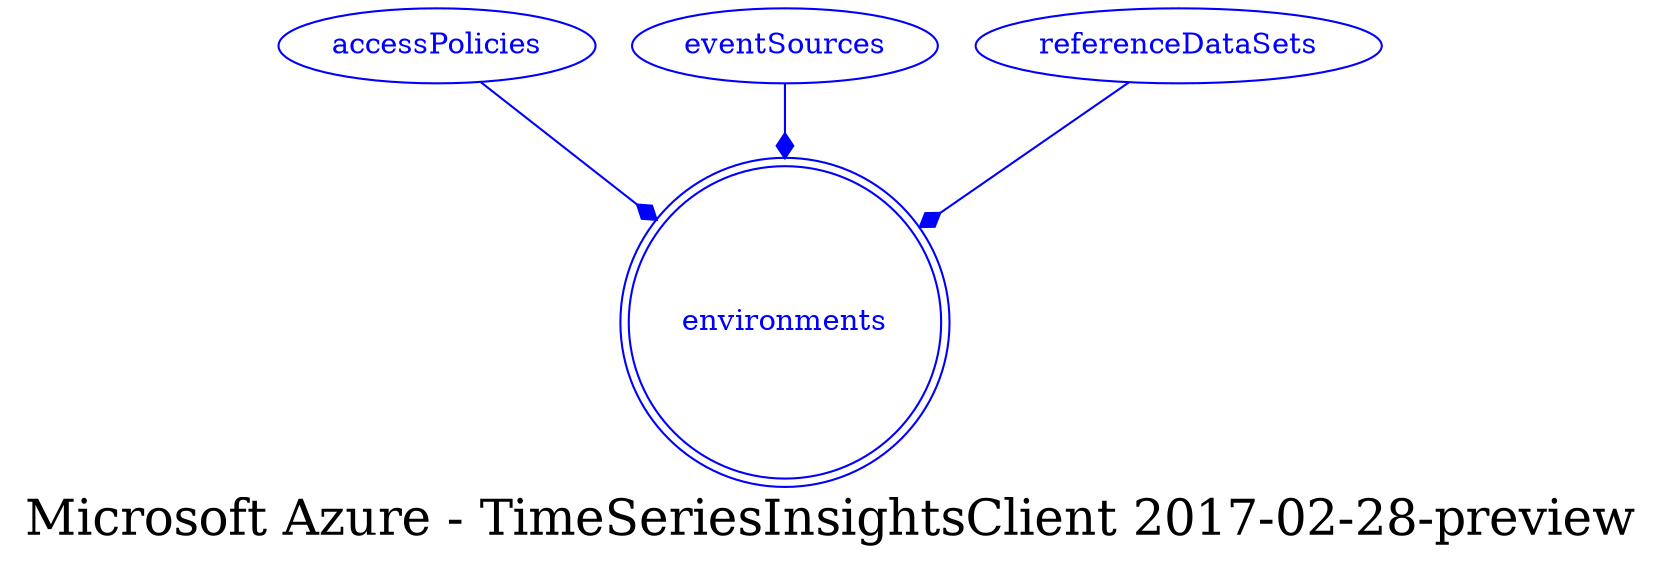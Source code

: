 digraph LexiconGraph {
graph[label="Microsoft Azure - TimeSeriesInsightsClient 2017-02-28-preview", fontsize=24]
splines=true
"environments" [color=blue, fontcolor=blue, shape=doublecircle]
"accessPolicies" -> "environments" [color=blue, fontcolor=blue, arrowhead=diamond, arrowtail=none]
"accessPolicies" [color=blue, fontcolor=blue, shape=ellipse]
"eventSources" -> "environments" [color=blue, fontcolor=blue, arrowhead=diamond, arrowtail=none]
"eventSources" [color=blue, fontcolor=blue, shape=ellipse]
"referenceDataSets" -> "environments" [color=blue, fontcolor=blue, arrowhead=diamond, arrowtail=none]
"referenceDataSets" [color=blue, fontcolor=blue, shape=ellipse]
}

